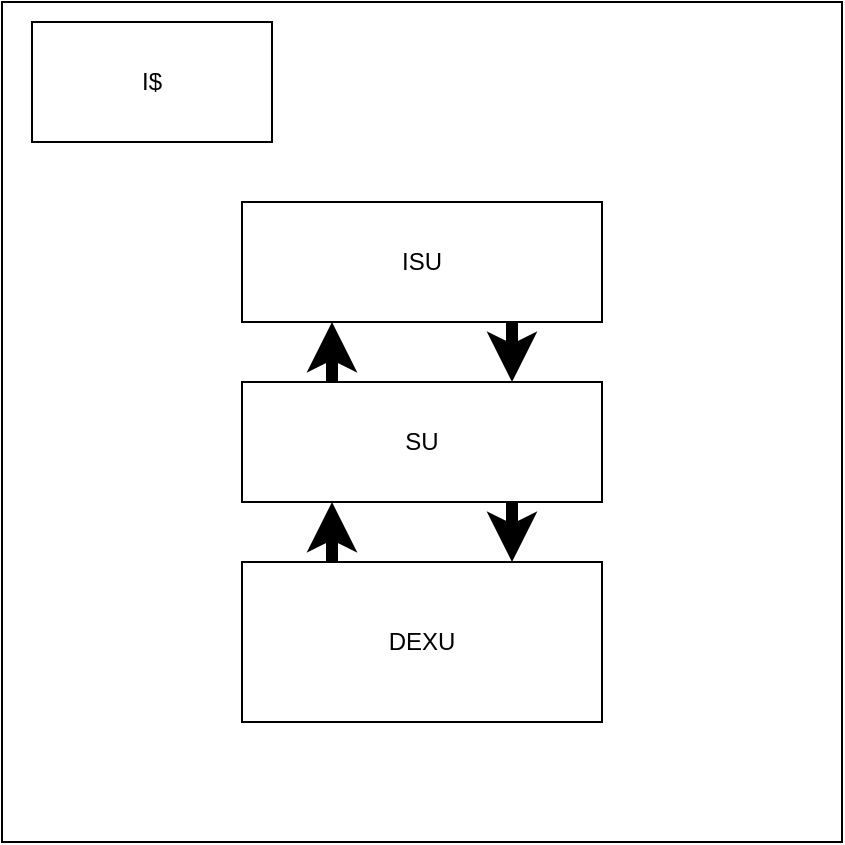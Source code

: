 <mxfile version="14.1.7" type="github">
  <diagram name="Page-1" id="099fd60b-425b-db50-ffb0-6b813814b670">
    <mxGraphModel dx="652" dy="446" grid="1" gridSize="10" guides="1" tooltips="1" connect="1" arrows="1" fold="1" page="1" pageScale="1" pageWidth="850" pageHeight="1100" background="#ffffff" math="0" shadow="0">
      <root>
        <mxCell id="0" />
        <mxCell id="1" parent="0" />
        <mxCell id="hwqlcYJ2XyR5q5HwQrFq-1" value="&lt;p style=&quot;line-height: 120%&quot;&gt;&lt;br&gt;&lt;/p&gt;" style="rounded=0;whiteSpace=wrap;html=1;align=left;" vertex="1" parent="1">
          <mxGeometry x="215" y="340" width="420" height="420" as="geometry" />
        </mxCell>
        <mxCell id="hwqlcYJ2XyR5q5HwQrFq-2" value="I$" style="rounded=0;whiteSpace=wrap;html=1;" vertex="1" parent="1">
          <mxGeometry x="230" y="350" width="120" height="60" as="geometry" />
        </mxCell>
        <mxCell id="hwqlcYJ2XyR5q5HwQrFq-13" style="edgeStyle=orthogonalEdgeStyle;rounded=0;orthogonalLoop=1;jettySize=auto;html=1;exitX=0.75;exitY=1;exitDx=0;exitDy=0;entryX=0.75;entryY=0;entryDx=0;entryDy=0;strokeWidth=6;" edge="1" parent="1" source="hwqlcYJ2XyR5q5HwQrFq-3" target="hwqlcYJ2XyR5q5HwQrFq-4">
          <mxGeometry relative="1" as="geometry" />
        </mxCell>
        <mxCell id="hwqlcYJ2XyR5q5HwQrFq-3" value="ISU" style="rounded=0;whiteSpace=wrap;html=1;" vertex="1" parent="1">
          <mxGeometry x="335" y="440" width="180" height="60" as="geometry" />
        </mxCell>
        <mxCell id="hwqlcYJ2XyR5q5HwQrFq-11" style="edgeStyle=orthogonalEdgeStyle;rounded=0;orthogonalLoop=1;jettySize=auto;html=1;exitX=0.25;exitY=0;exitDx=0;exitDy=0;entryX=0.25;entryY=1;entryDx=0;entryDy=0;strokeWidth=6;" edge="1" parent="1" source="hwqlcYJ2XyR5q5HwQrFq-4" target="hwqlcYJ2XyR5q5HwQrFq-3">
          <mxGeometry relative="1" as="geometry" />
        </mxCell>
        <mxCell id="hwqlcYJ2XyR5q5HwQrFq-14" style="edgeStyle=orthogonalEdgeStyle;rounded=0;orthogonalLoop=1;jettySize=auto;html=1;exitX=0.75;exitY=1;exitDx=0;exitDy=0;entryX=0.75;entryY=0;entryDx=0;entryDy=0;strokeWidth=6;" edge="1" parent="1" source="hwqlcYJ2XyR5q5HwQrFq-4" target="hwqlcYJ2XyR5q5HwQrFq-5">
          <mxGeometry relative="1" as="geometry" />
        </mxCell>
        <mxCell id="hwqlcYJ2XyR5q5HwQrFq-4" value="SU" style="rounded=0;whiteSpace=wrap;html=1;" vertex="1" parent="1">
          <mxGeometry x="335" y="530" width="180" height="60" as="geometry" />
        </mxCell>
        <mxCell id="hwqlcYJ2XyR5q5HwQrFq-10" style="edgeStyle=orthogonalEdgeStyle;rounded=0;orthogonalLoop=1;jettySize=auto;html=1;exitX=0.25;exitY=0;exitDx=0;exitDy=0;entryX=0.25;entryY=1;entryDx=0;entryDy=0;strokeWidth=6;" edge="1" parent="1" source="hwqlcYJ2XyR5q5HwQrFq-5" target="hwqlcYJ2XyR5q5HwQrFq-4">
          <mxGeometry relative="1" as="geometry" />
        </mxCell>
        <mxCell id="hwqlcYJ2XyR5q5HwQrFq-5" value="DEXU" style="rounded=0;whiteSpace=wrap;html=1;" vertex="1" parent="1">
          <mxGeometry x="335" y="620" width="180" height="80" as="geometry" />
        </mxCell>
      </root>
    </mxGraphModel>
  </diagram>
</mxfile>
